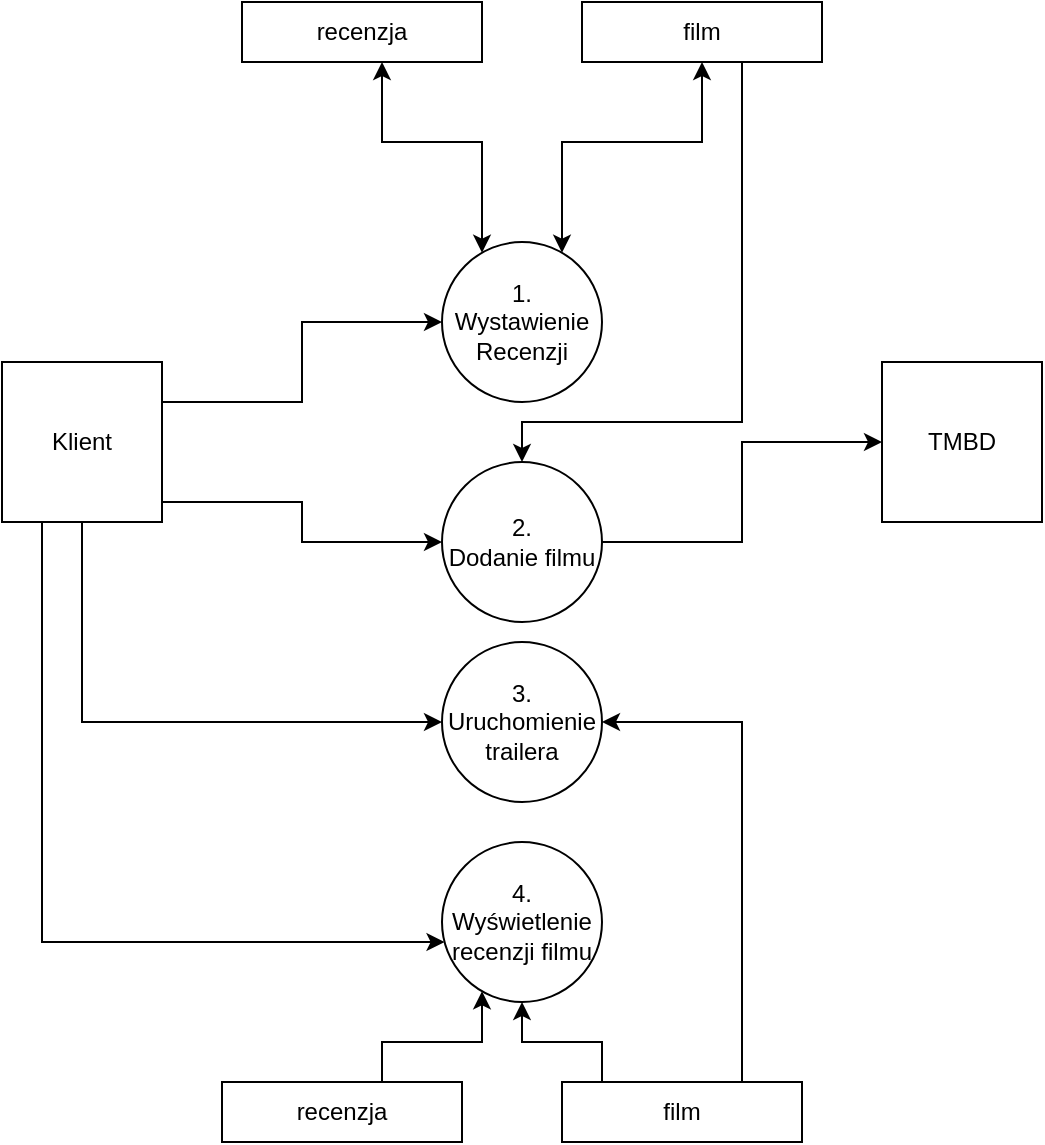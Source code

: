 <mxfile version="22.1.2" type="device">
  <diagram name="Strona-1" id="Tq91j4TTB61ZLEZC6d6w">
    <mxGraphModel dx="1098" dy="828" grid="1" gridSize="10" guides="1" tooltips="1" connect="1" arrows="1" fold="1" page="1" pageScale="1" pageWidth="827" pageHeight="1169" math="0" shadow="0">
      <root>
        <mxCell id="0" />
        <mxCell id="1" parent="0" />
        <mxCell id="Uu65_EvVv7CHzQ347pCq-14" style="edgeStyle=orthogonalEdgeStyle;rounded=0;orthogonalLoop=1;jettySize=auto;html=1;" edge="1" parent="1" source="Uu65_EvVv7CHzQ347pCq-1" target="Uu65_EvVv7CHzQ347pCq-4">
          <mxGeometry relative="1" as="geometry">
            <Array as="points">
              <mxPoint x="290" y="350" />
              <mxPoint x="290" y="310" />
            </Array>
          </mxGeometry>
        </mxCell>
        <mxCell id="Uu65_EvVv7CHzQ347pCq-15" style="edgeStyle=orthogonalEdgeStyle;rounded=0;orthogonalLoop=1;jettySize=auto;html=1;" edge="1" parent="1" source="Uu65_EvVv7CHzQ347pCq-1" target="Uu65_EvVv7CHzQ347pCq-5">
          <mxGeometry relative="1" as="geometry">
            <Array as="points">
              <mxPoint x="290" y="400" />
              <mxPoint x="290" y="420" />
            </Array>
          </mxGeometry>
        </mxCell>
        <mxCell id="Uu65_EvVv7CHzQ347pCq-23" style="edgeStyle=orthogonalEdgeStyle;rounded=0;orthogonalLoop=1;jettySize=auto;html=1;" edge="1" parent="1" source="Uu65_EvVv7CHzQ347pCq-1" target="Uu65_EvVv7CHzQ347pCq-6">
          <mxGeometry relative="1" as="geometry">
            <Array as="points">
              <mxPoint x="180" y="510" />
            </Array>
          </mxGeometry>
        </mxCell>
        <mxCell id="Uu65_EvVv7CHzQ347pCq-24" style="edgeStyle=orthogonalEdgeStyle;rounded=0;orthogonalLoop=1;jettySize=auto;html=1;" edge="1" parent="1" source="Uu65_EvVv7CHzQ347pCq-1" target="Uu65_EvVv7CHzQ347pCq-7">
          <mxGeometry relative="1" as="geometry">
            <Array as="points">
              <mxPoint x="160" y="620" />
            </Array>
          </mxGeometry>
        </mxCell>
        <mxCell id="Uu65_EvVv7CHzQ347pCq-1" value="Klient" style="whiteSpace=wrap;html=1;aspect=fixed;" vertex="1" parent="1">
          <mxGeometry x="140" y="330" width="80" height="80" as="geometry" />
        </mxCell>
        <mxCell id="Uu65_EvVv7CHzQ347pCq-3" value="TMBD" style="whiteSpace=wrap;html=1;aspect=fixed;" vertex="1" parent="1">
          <mxGeometry x="580" y="330" width="80" height="80" as="geometry" />
        </mxCell>
        <mxCell id="Uu65_EvVv7CHzQ347pCq-11" value="" style="edgeStyle=orthogonalEdgeStyle;rounded=0;orthogonalLoop=1;jettySize=auto;html=1;startArrow=classic;startFill=1;" edge="1" parent="1" source="Uu65_EvVv7CHzQ347pCq-4" target="Uu65_EvVv7CHzQ347pCq-10">
          <mxGeometry relative="1" as="geometry">
            <Array as="points">
              <mxPoint x="380" y="220" />
              <mxPoint x="330" y="220" />
            </Array>
          </mxGeometry>
        </mxCell>
        <mxCell id="Uu65_EvVv7CHzQ347pCq-13" style="edgeStyle=orthogonalEdgeStyle;rounded=0;orthogonalLoop=1;jettySize=auto;html=1;startArrow=classic;startFill=1;" edge="1" parent="1" source="Uu65_EvVv7CHzQ347pCq-4" target="Uu65_EvVv7CHzQ347pCq-12">
          <mxGeometry relative="1" as="geometry">
            <Array as="points">
              <mxPoint x="420" y="220" />
              <mxPoint x="490" y="220" />
            </Array>
          </mxGeometry>
        </mxCell>
        <mxCell id="Uu65_EvVv7CHzQ347pCq-4" value="1.&lt;br&gt;Wystawienie Recenzji" style="ellipse;whiteSpace=wrap;html=1;aspect=fixed;" vertex="1" parent="1">
          <mxGeometry x="360" y="270" width="80" height="80" as="geometry" />
        </mxCell>
        <mxCell id="Uu65_EvVv7CHzQ347pCq-22" style="edgeStyle=orthogonalEdgeStyle;rounded=0;orthogonalLoop=1;jettySize=auto;html=1;" edge="1" parent="1" source="Uu65_EvVv7CHzQ347pCq-5" target="Uu65_EvVv7CHzQ347pCq-3">
          <mxGeometry relative="1" as="geometry" />
        </mxCell>
        <mxCell id="Uu65_EvVv7CHzQ347pCq-25" style="edgeStyle=orthogonalEdgeStyle;rounded=0;orthogonalLoop=1;jettySize=auto;html=1;" edge="1" parent="1" source="Uu65_EvVv7CHzQ347pCq-12" target="Uu65_EvVv7CHzQ347pCq-5">
          <mxGeometry relative="1" as="geometry">
            <mxPoint x="470" y="390" as="sourcePoint" />
            <Array as="points">
              <mxPoint x="510" y="360" />
              <mxPoint x="400" y="360" />
            </Array>
          </mxGeometry>
        </mxCell>
        <mxCell id="Uu65_EvVv7CHzQ347pCq-5" value="2.&lt;br&gt;Dodanie filmu" style="ellipse;whiteSpace=wrap;html=1;aspect=fixed;" vertex="1" parent="1">
          <mxGeometry x="360" y="380" width="80" height="80" as="geometry" />
        </mxCell>
        <mxCell id="Uu65_EvVv7CHzQ347pCq-30" style="edgeStyle=orthogonalEdgeStyle;rounded=0;orthogonalLoop=1;jettySize=auto;html=1;" edge="1" parent="1" source="Uu65_EvVv7CHzQ347pCq-27" target="Uu65_EvVv7CHzQ347pCq-6">
          <mxGeometry relative="1" as="geometry">
            <mxPoint x="570" y="590" as="targetPoint" />
            <Array as="points">
              <mxPoint x="510" y="510" />
            </Array>
          </mxGeometry>
        </mxCell>
        <mxCell id="Uu65_EvVv7CHzQ347pCq-6" value="3. Uruchomienie trailera" style="ellipse;whiteSpace=wrap;html=1;aspect=fixed;" vertex="1" parent="1">
          <mxGeometry x="360" y="470" width="80" height="80" as="geometry" />
        </mxCell>
        <mxCell id="Uu65_EvVv7CHzQ347pCq-28" style="edgeStyle=orthogonalEdgeStyle;rounded=0;orthogonalLoop=1;jettySize=auto;html=1;" edge="1" parent="1" source="Uu65_EvVv7CHzQ347pCq-26" target="Uu65_EvVv7CHzQ347pCq-7">
          <mxGeometry relative="1" as="geometry">
            <mxPoint x="370" y="740" as="sourcePoint" />
            <Array as="points">
              <mxPoint x="330" y="670" />
              <mxPoint x="380" y="670" />
            </Array>
          </mxGeometry>
        </mxCell>
        <mxCell id="Uu65_EvVv7CHzQ347pCq-29" style="edgeStyle=orthogonalEdgeStyle;rounded=0;orthogonalLoop=1;jettySize=auto;html=1;" edge="1" parent="1" source="Uu65_EvVv7CHzQ347pCq-27" target="Uu65_EvVv7CHzQ347pCq-7">
          <mxGeometry relative="1" as="geometry">
            <mxPoint x="380" y="760" as="sourcePoint" />
            <Array as="points">
              <mxPoint x="440" y="670" />
              <mxPoint x="400" y="670" />
            </Array>
          </mxGeometry>
        </mxCell>
        <mxCell id="Uu65_EvVv7CHzQ347pCq-7" value="4. Wyświetlenie recenzji filmu" style="ellipse;whiteSpace=wrap;html=1;aspect=fixed;" vertex="1" parent="1">
          <mxGeometry x="360" y="570" width="80" height="80" as="geometry" />
        </mxCell>
        <mxCell id="Uu65_EvVv7CHzQ347pCq-10" value="recenzja" style="whiteSpace=wrap;html=1;" vertex="1" parent="1">
          <mxGeometry x="260" y="150" width="120" height="30" as="geometry" />
        </mxCell>
        <mxCell id="Uu65_EvVv7CHzQ347pCq-12" value="film" style="whiteSpace=wrap;html=1;" vertex="1" parent="1">
          <mxGeometry x="430" y="150" width="120" height="30" as="geometry" />
        </mxCell>
        <mxCell id="Uu65_EvVv7CHzQ347pCq-26" value="recenzja" style="whiteSpace=wrap;html=1;" vertex="1" parent="1">
          <mxGeometry x="250" y="690" width="120" height="30" as="geometry" />
        </mxCell>
        <mxCell id="Uu65_EvVv7CHzQ347pCq-27" value="film" style="whiteSpace=wrap;html=1;" vertex="1" parent="1">
          <mxGeometry x="420" y="690" width="120" height="30" as="geometry" />
        </mxCell>
      </root>
    </mxGraphModel>
  </diagram>
</mxfile>
